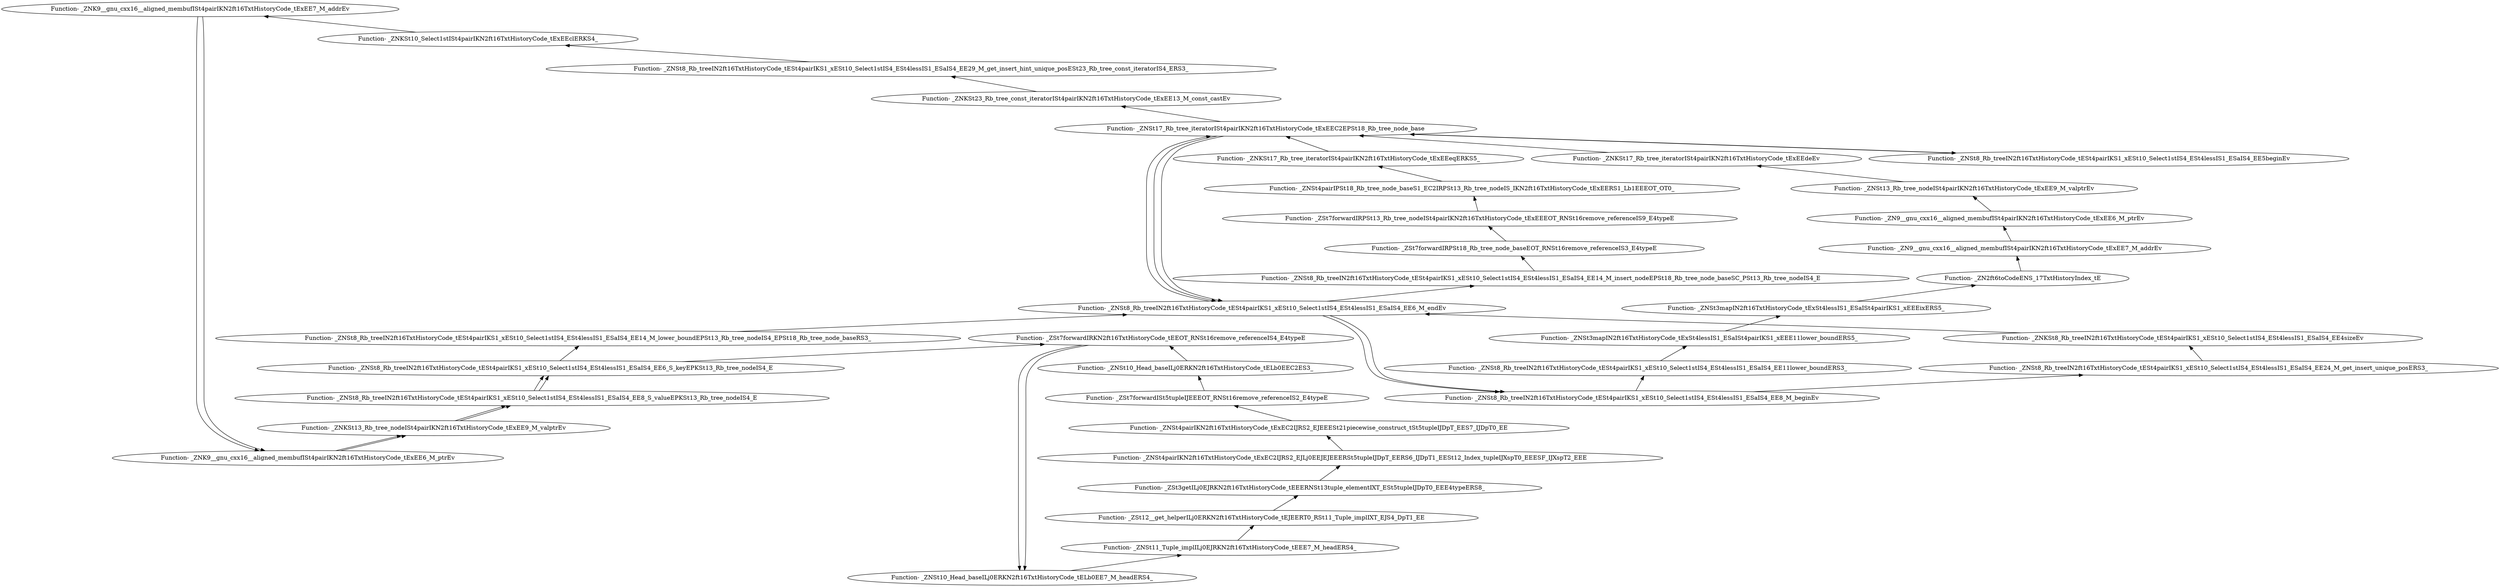 digraph {
	"Function- _ZNK9__gnu_cxx16__aligned_membufISt4pairIKN2ft16TxtHistoryCode_tExEE7_M_addrEv"
	"Function- _ZNK9__gnu_cxx16__aligned_membufISt4pairIKN2ft16TxtHistoryCode_tExEE6_M_ptrEv"
	"Function- _ZNK9__gnu_cxx16__aligned_membufISt4pairIKN2ft16TxtHistoryCode_tExEE6_M_ptrEv" -> "Function- _ZNK9__gnu_cxx16__aligned_membufISt4pairIKN2ft16TxtHistoryCode_tExEE7_M_addrEv" [dir=back]
	"Function- _ZNKSt13_Rb_tree_nodeISt4pairIKN2ft16TxtHistoryCode_tExEE9_M_valptrEv"
	"Function- _ZNKSt13_Rb_tree_nodeISt4pairIKN2ft16TxtHistoryCode_tExEE9_M_valptrEv" -> "Function- _ZNK9__gnu_cxx16__aligned_membufISt4pairIKN2ft16TxtHistoryCode_tExEE6_M_ptrEv" [dir=back]
	"Function- _ZNSt8_Rb_treeIN2ft16TxtHistoryCode_tESt4pairIKS1_xESt10_Select1stIS4_ESt4lessIS1_ESaIS4_EE8_S_valueEPKSt13_Rb_tree_nodeIS4_E"
	"Function- _ZNSt8_Rb_treeIN2ft16TxtHistoryCode_tESt4pairIKS1_xESt10_Select1stIS4_ESt4lessIS1_ESaIS4_EE8_S_valueEPKSt13_Rb_tree_nodeIS4_E" -> "Function- _ZNKSt13_Rb_tree_nodeISt4pairIKN2ft16TxtHistoryCode_tExEE9_M_valptrEv" [dir=back]
	"Function- _ZNSt8_Rb_treeIN2ft16TxtHistoryCode_tESt4pairIKS1_xESt10_Select1stIS4_ESt4lessIS1_ESaIS4_EE6_S_keyEPKSt13_Rb_tree_nodeIS4_E"
	"Function- _ZNSt8_Rb_treeIN2ft16TxtHistoryCode_tESt4pairIKS1_xESt10_Select1stIS4_ESt4lessIS1_ESaIS4_EE6_S_keyEPKSt13_Rb_tree_nodeIS4_E" -> "Function- _ZNSt8_Rb_treeIN2ft16TxtHistoryCode_tESt4pairIKS1_xESt10_Select1stIS4_ESt4lessIS1_ESaIS4_EE8_S_valueEPKSt13_Rb_tree_nodeIS4_E" [dir=back]
	"Function- _ZNSt8_Rb_treeIN2ft16TxtHistoryCode_tESt4pairIKS1_xESt10_Select1stIS4_ESt4lessIS1_ESaIS4_EE14_M_lower_boundEPSt13_Rb_tree_nodeIS4_EPSt18_Rb_tree_node_baseRS3_"
	"Function- _ZNSt8_Rb_treeIN2ft16TxtHistoryCode_tESt4pairIKS1_xESt10_Select1stIS4_ESt4lessIS1_ESaIS4_EE14_M_lower_boundEPSt13_Rb_tree_nodeIS4_EPSt18_Rb_tree_node_baseRS3_" -> "Function- _ZNSt8_Rb_treeIN2ft16TxtHistoryCode_tESt4pairIKS1_xESt10_Select1stIS4_ESt4lessIS1_ESaIS4_EE6_S_keyEPKSt13_Rb_tree_nodeIS4_E" [dir=back]
	"Function- _ZNSt8_Rb_treeIN2ft16TxtHistoryCode_tESt4pairIKS1_xESt10_Select1stIS4_ESt4lessIS1_ESaIS4_EE6_M_endEv"
	"Function- _ZNSt8_Rb_treeIN2ft16TxtHistoryCode_tESt4pairIKS1_xESt10_Select1stIS4_ESt4lessIS1_ESaIS4_EE6_M_endEv" -> "Function- _ZNSt8_Rb_treeIN2ft16TxtHistoryCode_tESt4pairIKS1_xESt10_Select1stIS4_ESt4lessIS1_ESaIS4_EE14_M_lower_boundEPSt13_Rb_tree_nodeIS4_EPSt18_Rb_tree_node_baseRS3_" [dir=back]
	"Function- _ZNSt8_Rb_treeIN2ft16TxtHistoryCode_tESt4pairIKS1_xESt10_Select1stIS4_ESt4lessIS1_ESaIS4_EE8_M_beginEv"
	"Function- _ZNSt8_Rb_treeIN2ft16TxtHistoryCode_tESt4pairIKS1_xESt10_Select1stIS4_ESt4lessIS1_ESaIS4_EE8_M_beginEv" -> "Function- _ZNSt8_Rb_treeIN2ft16TxtHistoryCode_tESt4pairIKS1_xESt10_Select1stIS4_ESt4lessIS1_ESaIS4_EE6_M_endEv" [dir=back]
	"Function- _ZNSt8_Rb_treeIN2ft16TxtHistoryCode_tESt4pairIKS1_xESt10_Select1stIS4_ESt4lessIS1_ESaIS4_EE11lower_boundERS3_"
	"Function- _ZNSt8_Rb_treeIN2ft16TxtHistoryCode_tESt4pairIKS1_xESt10_Select1stIS4_ESt4lessIS1_ESaIS4_EE11lower_boundERS3_" -> "Function- _ZNSt8_Rb_treeIN2ft16TxtHistoryCode_tESt4pairIKS1_xESt10_Select1stIS4_ESt4lessIS1_ESaIS4_EE8_M_beginEv" [dir=back]
	"Function- _ZNSt3mapIN2ft16TxtHistoryCode_tExSt4lessIS1_ESaISt4pairIKS1_xEEE11lower_boundERS5_"
	"Function- _ZNSt3mapIN2ft16TxtHistoryCode_tExSt4lessIS1_ESaISt4pairIKS1_xEEE11lower_boundERS5_" -> "Function- _ZNSt8_Rb_treeIN2ft16TxtHistoryCode_tESt4pairIKS1_xESt10_Select1stIS4_ESt4lessIS1_ESaIS4_EE11lower_boundERS3_" [dir=back]
	"Function- _ZNSt3mapIN2ft16TxtHistoryCode_tExSt4lessIS1_ESaISt4pairIKS1_xEEEixERS5_"
	"Function- _ZNSt3mapIN2ft16TxtHistoryCode_tExSt4lessIS1_ESaISt4pairIKS1_xEEEixERS5_" -> "Function- _ZNSt3mapIN2ft16TxtHistoryCode_tExSt4lessIS1_ESaISt4pairIKS1_xEEE11lower_boundERS5_" [dir=back]
	"Function- _ZN2ft6toCodeENS_17TxtHistoryIndex_tE"
	"Function- _ZN2ft6toCodeENS_17TxtHistoryIndex_tE" -> "Function- _ZNSt3mapIN2ft16TxtHistoryCode_tExSt4lessIS1_ESaISt4pairIKS1_xEEEixERS5_" [dir=back]
	"Function- _ZN9__gnu_cxx16__aligned_membufISt4pairIKN2ft16TxtHistoryCode_tExEE7_M_addrEv"
	"Function- _ZN9__gnu_cxx16__aligned_membufISt4pairIKN2ft16TxtHistoryCode_tExEE7_M_addrEv" -> "Function- _ZN2ft6toCodeENS_17TxtHistoryIndex_tE" [dir=back]
	"Function- _ZN9__gnu_cxx16__aligned_membufISt4pairIKN2ft16TxtHistoryCode_tExEE6_M_ptrEv"
	"Function- _ZN9__gnu_cxx16__aligned_membufISt4pairIKN2ft16TxtHistoryCode_tExEE6_M_ptrEv" -> "Function- _ZN9__gnu_cxx16__aligned_membufISt4pairIKN2ft16TxtHistoryCode_tExEE7_M_addrEv" [dir=back]
	"Function- _ZNSt13_Rb_tree_nodeISt4pairIKN2ft16TxtHistoryCode_tExEE9_M_valptrEv"
	"Function- _ZNSt13_Rb_tree_nodeISt4pairIKN2ft16TxtHistoryCode_tExEE9_M_valptrEv" -> "Function- _ZN9__gnu_cxx16__aligned_membufISt4pairIKN2ft16TxtHistoryCode_tExEE6_M_ptrEv" [dir=back]
	"Function- _ZNKSt17_Rb_tree_iteratorISt4pairIKN2ft16TxtHistoryCode_tExEEdeEv"
	"Function- _ZNKSt17_Rb_tree_iteratorISt4pairIKN2ft16TxtHistoryCode_tExEEdeEv" -> "Function- _ZNSt13_Rb_tree_nodeISt4pairIKN2ft16TxtHistoryCode_tExEE9_M_valptrEv" [dir=back]
	"Function- _ZNSt17_Rb_tree_iteratorISt4pairIKN2ft16TxtHistoryCode_tExEEC2EPSt18_Rb_tree_node_base"
	"Function- _ZNSt17_Rb_tree_iteratorISt4pairIKN2ft16TxtHistoryCode_tExEEC2EPSt18_Rb_tree_node_base" -> "Function- _ZNKSt17_Rb_tree_iteratorISt4pairIKN2ft16TxtHistoryCode_tExEEdeEv" [dir=back]
	"Function- _ZNSt8_Rb_treeIN2ft16TxtHistoryCode_tESt4pairIKS1_xESt10_Select1stIS4_ESt4lessIS1_ESaIS4_EE6_M_endEv"
	"Function- _ZNSt8_Rb_treeIN2ft16TxtHistoryCode_tESt4pairIKS1_xESt10_Select1stIS4_ESt4lessIS1_ESaIS4_EE6_M_endEv" -> "Function- _ZNSt17_Rb_tree_iteratorISt4pairIKN2ft16TxtHistoryCode_tExEEC2EPSt18_Rb_tree_node_base" [dir=back]
	"Function- _ZNSt8_Rb_treeIN2ft16TxtHistoryCode_tESt4pairIKS1_xESt10_Select1stIS4_ESt4lessIS1_ESaIS4_EE14_M_insert_nodeEPSt18_Rb_tree_node_baseSC_PSt13_Rb_tree_nodeIS4_E"
	"Function- _ZNSt8_Rb_treeIN2ft16TxtHistoryCode_tESt4pairIKS1_xESt10_Select1stIS4_ESt4lessIS1_ESaIS4_EE14_M_insert_nodeEPSt18_Rb_tree_node_baseSC_PSt13_Rb_tree_nodeIS4_E" -> "Function- _ZNSt8_Rb_treeIN2ft16TxtHistoryCode_tESt4pairIKS1_xESt10_Select1stIS4_ESt4lessIS1_ESaIS4_EE6_M_endEv" [dir=back]
	"Function- _ZSt7forwardIRPSt18_Rb_tree_node_baseEOT_RNSt16remove_referenceIS3_E4typeE"
	"Function- _ZSt7forwardIRPSt18_Rb_tree_node_baseEOT_RNSt16remove_referenceIS3_E4typeE" -> "Function- _ZNSt8_Rb_treeIN2ft16TxtHistoryCode_tESt4pairIKS1_xESt10_Select1stIS4_ESt4lessIS1_ESaIS4_EE14_M_insert_nodeEPSt18_Rb_tree_node_baseSC_PSt13_Rb_tree_nodeIS4_E" [dir=back]
	"Function- _ZSt7forwardIRPSt13_Rb_tree_nodeISt4pairIKN2ft16TxtHistoryCode_tExEEEOT_RNSt16remove_referenceIS9_E4typeE"
	"Function- _ZSt7forwardIRPSt13_Rb_tree_nodeISt4pairIKN2ft16TxtHistoryCode_tExEEEOT_RNSt16remove_referenceIS9_E4typeE" -> "Function- _ZSt7forwardIRPSt18_Rb_tree_node_baseEOT_RNSt16remove_referenceIS3_E4typeE" [dir=back]
	"Function- _ZNSt4pairIPSt18_Rb_tree_node_baseS1_EC2IRPSt13_Rb_tree_nodeIS_IKN2ft16TxtHistoryCode_tExEERS1_Lb1EEEOT_OT0_"
	"Function- _ZNSt4pairIPSt18_Rb_tree_node_baseS1_EC2IRPSt13_Rb_tree_nodeIS_IKN2ft16TxtHistoryCode_tExEERS1_Lb1EEEOT_OT0_" -> "Function- _ZSt7forwardIRPSt13_Rb_tree_nodeISt4pairIKN2ft16TxtHistoryCode_tExEEEOT_RNSt16remove_referenceIS9_E4typeE" [dir=back]
	"Function- _ZNKSt17_Rb_tree_iteratorISt4pairIKN2ft16TxtHistoryCode_tExEEeqERKS5_"
	"Function- _ZNKSt17_Rb_tree_iteratorISt4pairIKN2ft16TxtHistoryCode_tExEEeqERKS5_" -> "Function- _ZNSt4pairIPSt18_Rb_tree_node_baseS1_EC2IRPSt13_Rb_tree_nodeIS_IKN2ft16TxtHistoryCode_tExEERS1_Lb1EEEOT_OT0_" [dir=back]
	"Function- _ZNSt17_Rb_tree_iteratorISt4pairIKN2ft16TxtHistoryCode_tExEEC2EPSt18_Rb_tree_node_base"
	"Function- _ZNSt17_Rb_tree_iteratorISt4pairIKN2ft16TxtHistoryCode_tExEEC2EPSt18_Rb_tree_node_base" -> "Function- _ZNKSt17_Rb_tree_iteratorISt4pairIKN2ft16TxtHistoryCode_tExEEeqERKS5_" [dir=back]
	"Function- _ZNSt8_Rb_treeIN2ft16TxtHistoryCode_tESt4pairIKS1_xESt10_Select1stIS4_ESt4lessIS1_ESaIS4_EE5beginEv"
	"Function- _ZNSt8_Rb_treeIN2ft16TxtHistoryCode_tESt4pairIKS1_xESt10_Select1stIS4_ESt4lessIS1_ESaIS4_EE5beginEv" -> "Function- _ZNSt17_Rb_tree_iteratorISt4pairIKN2ft16TxtHistoryCode_tExEEC2EPSt18_Rb_tree_node_base" [dir=back]
	"Function- _ZNSt17_Rb_tree_iteratorISt4pairIKN2ft16TxtHistoryCode_tExEEC2EPSt18_Rb_tree_node_base"
	"Function- _ZNSt17_Rb_tree_iteratorISt4pairIKN2ft16TxtHistoryCode_tExEEC2EPSt18_Rb_tree_node_base" -> "Function- _ZNSt8_Rb_treeIN2ft16TxtHistoryCode_tESt4pairIKS1_xESt10_Select1stIS4_ESt4lessIS1_ESaIS4_EE5beginEv" [dir=back]
	"Function- _ZNSt8_Rb_treeIN2ft16TxtHistoryCode_tESt4pairIKS1_xESt10_Select1stIS4_ESt4lessIS1_ESaIS4_EE6_M_endEv"
	"Function- _ZNSt8_Rb_treeIN2ft16TxtHistoryCode_tESt4pairIKS1_xESt10_Select1stIS4_ESt4lessIS1_ESaIS4_EE6_M_endEv" -> "Function- _ZNSt17_Rb_tree_iteratorISt4pairIKN2ft16TxtHistoryCode_tExEEC2EPSt18_Rb_tree_node_base" [dir=back]
	"Function- _ZNSt8_Rb_treeIN2ft16TxtHistoryCode_tESt4pairIKS1_xESt10_Select1stIS4_ESt4lessIS1_ESaIS4_EE8_M_beginEv"
	"Function- _ZNSt8_Rb_treeIN2ft16TxtHistoryCode_tESt4pairIKS1_xESt10_Select1stIS4_ESt4lessIS1_ESaIS4_EE8_M_beginEv" -> "Function- _ZNSt8_Rb_treeIN2ft16TxtHistoryCode_tESt4pairIKS1_xESt10_Select1stIS4_ESt4lessIS1_ESaIS4_EE6_M_endEv" [dir=back]
	"Function- _ZNSt8_Rb_treeIN2ft16TxtHistoryCode_tESt4pairIKS1_xESt10_Select1stIS4_ESt4lessIS1_ESaIS4_EE24_M_get_insert_unique_posERS3_"
	"Function- _ZNSt8_Rb_treeIN2ft16TxtHistoryCode_tESt4pairIKS1_xESt10_Select1stIS4_ESt4lessIS1_ESaIS4_EE24_M_get_insert_unique_posERS3_" -> "Function- _ZNSt8_Rb_treeIN2ft16TxtHistoryCode_tESt4pairIKS1_xESt10_Select1stIS4_ESt4lessIS1_ESaIS4_EE8_M_beginEv" [dir=back]
	"Function- _ZNKSt8_Rb_treeIN2ft16TxtHistoryCode_tESt4pairIKS1_xESt10_Select1stIS4_ESt4lessIS1_ESaIS4_EE4sizeEv"
	"Function- _ZNKSt8_Rb_treeIN2ft16TxtHistoryCode_tESt4pairIKS1_xESt10_Select1stIS4_ESt4lessIS1_ESaIS4_EE4sizeEv" -> "Function- _ZNSt8_Rb_treeIN2ft16TxtHistoryCode_tESt4pairIKS1_xESt10_Select1stIS4_ESt4lessIS1_ESaIS4_EE24_M_get_insert_unique_posERS3_" [dir=back]
	"Function- _ZNSt8_Rb_treeIN2ft16TxtHistoryCode_tESt4pairIKS1_xESt10_Select1stIS4_ESt4lessIS1_ESaIS4_EE6_M_endEv"
	"Function- _ZNSt8_Rb_treeIN2ft16TxtHistoryCode_tESt4pairIKS1_xESt10_Select1stIS4_ESt4lessIS1_ESaIS4_EE6_M_endEv" -> "Function- _ZNKSt8_Rb_treeIN2ft16TxtHistoryCode_tESt4pairIKS1_xESt10_Select1stIS4_ESt4lessIS1_ESaIS4_EE4sizeEv" [dir=back]
	"Function- _ZNSt17_Rb_tree_iteratorISt4pairIKN2ft16TxtHistoryCode_tExEEC2EPSt18_Rb_tree_node_base"
	"Function- _ZNSt17_Rb_tree_iteratorISt4pairIKN2ft16TxtHistoryCode_tExEEC2EPSt18_Rb_tree_node_base" -> "Function- _ZNSt8_Rb_treeIN2ft16TxtHistoryCode_tESt4pairIKS1_xESt10_Select1stIS4_ESt4lessIS1_ESaIS4_EE6_M_endEv" [dir=back]
	"Function- _ZNKSt23_Rb_tree_const_iteratorISt4pairIKN2ft16TxtHistoryCode_tExEE13_M_const_castEv"
	"Function- _ZNKSt23_Rb_tree_const_iteratorISt4pairIKN2ft16TxtHistoryCode_tExEE13_M_const_castEv" -> "Function- _ZNSt17_Rb_tree_iteratorISt4pairIKN2ft16TxtHistoryCode_tExEEC2EPSt18_Rb_tree_node_base" [dir=back]
	"Function- _ZNSt8_Rb_treeIN2ft16TxtHistoryCode_tESt4pairIKS1_xESt10_Select1stIS4_ESt4lessIS1_ESaIS4_EE29_M_get_insert_hint_unique_posESt23_Rb_tree_const_iteratorIS4_ERS3_"
	"Function- _ZNSt8_Rb_treeIN2ft16TxtHistoryCode_tESt4pairIKS1_xESt10_Select1stIS4_ESt4lessIS1_ESaIS4_EE29_M_get_insert_hint_unique_posESt23_Rb_tree_const_iteratorIS4_ERS3_" -> "Function- _ZNKSt23_Rb_tree_const_iteratorISt4pairIKN2ft16TxtHistoryCode_tExEE13_M_const_castEv" [dir=back]
	"Function- _ZNKSt10_Select1stISt4pairIKN2ft16TxtHistoryCode_tExEEclERKS4_"
	"Function- _ZNKSt10_Select1stISt4pairIKN2ft16TxtHistoryCode_tExEEclERKS4_" -> "Function- _ZNSt8_Rb_treeIN2ft16TxtHistoryCode_tESt4pairIKS1_xESt10_Select1stIS4_ESt4lessIS1_ESaIS4_EE29_M_get_insert_hint_unique_posESt23_Rb_tree_const_iteratorIS4_ERS3_" [dir=back]
	"Function- _ZNK9__gnu_cxx16__aligned_membufISt4pairIKN2ft16TxtHistoryCode_tExEE7_M_addrEv"
	"Function- _ZNK9__gnu_cxx16__aligned_membufISt4pairIKN2ft16TxtHistoryCode_tExEE7_M_addrEv" -> "Function- _ZNKSt10_Select1stISt4pairIKN2ft16TxtHistoryCode_tExEEclERKS4_" [dir=back]
	"Function- _ZNK9__gnu_cxx16__aligned_membufISt4pairIKN2ft16TxtHistoryCode_tExEE6_M_ptrEv"
	"Function- _ZNK9__gnu_cxx16__aligned_membufISt4pairIKN2ft16TxtHistoryCode_tExEE6_M_ptrEv" -> "Function- _ZNK9__gnu_cxx16__aligned_membufISt4pairIKN2ft16TxtHistoryCode_tExEE7_M_addrEv" [dir=back]
	"Function- _ZNKSt13_Rb_tree_nodeISt4pairIKN2ft16TxtHistoryCode_tExEE9_M_valptrEv"
	"Function- _ZNKSt13_Rb_tree_nodeISt4pairIKN2ft16TxtHistoryCode_tExEE9_M_valptrEv" -> "Function- _ZNK9__gnu_cxx16__aligned_membufISt4pairIKN2ft16TxtHistoryCode_tExEE6_M_ptrEv" [dir=back]
	"Function- _ZNSt8_Rb_treeIN2ft16TxtHistoryCode_tESt4pairIKS1_xESt10_Select1stIS4_ESt4lessIS1_ESaIS4_EE8_S_valueEPKSt13_Rb_tree_nodeIS4_E"
	"Function- _ZNSt8_Rb_treeIN2ft16TxtHistoryCode_tESt4pairIKS1_xESt10_Select1stIS4_ESt4lessIS1_ESaIS4_EE8_S_valueEPKSt13_Rb_tree_nodeIS4_E" -> "Function- _ZNKSt13_Rb_tree_nodeISt4pairIKN2ft16TxtHistoryCode_tExEE9_M_valptrEv" [dir=back]
	"Function- _ZNSt8_Rb_treeIN2ft16TxtHistoryCode_tESt4pairIKS1_xESt10_Select1stIS4_ESt4lessIS1_ESaIS4_EE6_S_keyEPKSt13_Rb_tree_nodeIS4_E"
	"Function- _ZNSt8_Rb_treeIN2ft16TxtHistoryCode_tESt4pairIKS1_xESt10_Select1stIS4_ESt4lessIS1_ESaIS4_EE6_S_keyEPKSt13_Rb_tree_nodeIS4_E" -> "Function- _ZNSt8_Rb_treeIN2ft16TxtHistoryCode_tESt4pairIKS1_xESt10_Select1stIS4_ESt4lessIS1_ESaIS4_EE8_S_valueEPKSt13_Rb_tree_nodeIS4_E" [dir=back]
	"Function- _ZSt7forwardIRKN2ft16TxtHistoryCode_tEEOT_RNSt16remove_referenceIS4_E4typeE"
	"Function- _ZSt7forwardIRKN2ft16TxtHistoryCode_tEEOT_RNSt16remove_referenceIS4_E4typeE" -> "Function- _ZNSt8_Rb_treeIN2ft16TxtHistoryCode_tESt4pairIKS1_xESt10_Select1stIS4_ESt4lessIS1_ESaIS4_EE6_S_keyEPKSt13_Rb_tree_nodeIS4_E" [dir=back]
	"Function- _ZNSt10_Head_baseILj0ERKN2ft16TxtHistoryCode_tELb0EE7_M_headERS4_"
	"Function- _ZNSt10_Head_baseILj0ERKN2ft16TxtHistoryCode_tELb0EE7_M_headERS4_" -> "Function- _ZSt7forwardIRKN2ft16TxtHistoryCode_tEEOT_RNSt16remove_referenceIS4_E4typeE" [dir=back]
	"Function- _ZNSt11_Tuple_implILj0EJRKN2ft16TxtHistoryCode_tEEE7_M_headERS4_"
	"Function- _ZNSt11_Tuple_implILj0EJRKN2ft16TxtHistoryCode_tEEE7_M_headERS4_" -> "Function- _ZNSt10_Head_baseILj0ERKN2ft16TxtHistoryCode_tELb0EE7_M_headERS4_" [dir=back]
	"Function- _ZSt12__get_helperILj0ERKN2ft16TxtHistoryCode_tEJEERT0_RSt11_Tuple_implIXT_EJS4_DpT1_EE"
	"Function- _ZSt12__get_helperILj0ERKN2ft16TxtHistoryCode_tEJEERT0_RSt11_Tuple_implIXT_EJS4_DpT1_EE" -> "Function- _ZNSt11_Tuple_implILj0EJRKN2ft16TxtHistoryCode_tEEE7_M_headERS4_" [dir=back]
	"Function- _ZSt3getILj0EJRKN2ft16TxtHistoryCode_tEEERNSt13tuple_elementIXT_ESt5tupleIJDpT0_EEE4typeERS8_"
	"Function- _ZSt3getILj0EJRKN2ft16TxtHistoryCode_tEEERNSt13tuple_elementIXT_ESt5tupleIJDpT0_EEE4typeERS8_" -> "Function- _ZSt12__get_helperILj0ERKN2ft16TxtHistoryCode_tEJEERT0_RSt11_Tuple_implIXT_EJS4_DpT1_EE" [dir=back]
	"Function- _ZNSt4pairIKN2ft16TxtHistoryCode_tExEC2IJRS2_EJLj0EEJEJEEERSt5tupleIJDpT_EERS6_IJDpT1_EESt12_Index_tupleIJXspT0_EEESF_IJXspT2_EEE"
	"Function- _ZNSt4pairIKN2ft16TxtHistoryCode_tExEC2IJRS2_EJLj0EEJEJEEERSt5tupleIJDpT_EERS6_IJDpT1_EESt12_Index_tupleIJXspT0_EEESF_IJXspT2_EEE" -> "Function- _ZSt3getILj0EJRKN2ft16TxtHistoryCode_tEEERNSt13tuple_elementIXT_ESt5tupleIJDpT0_EEE4typeERS8_" [dir=back]
	"Function- _ZNSt4pairIKN2ft16TxtHistoryCode_tExEC2IJRS2_EJEEESt21piecewise_construct_tSt5tupleIJDpT_EES7_IJDpT0_EE"
	"Function- _ZNSt4pairIKN2ft16TxtHistoryCode_tExEC2IJRS2_EJEEESt21piecewise_construct_tSt5tupleIJDpT_EES7_IJDpT0_EE" -> "Function- _ZNSt4pairIKN2ft16TxtHistoryCode_tExEC2IJRS2_EJLj0EEJEJEEERSt5tupleIJDpT_EERS6_IJDpT1_EESt12_Index_tupleIJXspT0_EEESF_IJXspT2_EEE" [dir=back]
	"Function- _ZSt7forwardISt5tupleIJEEEOT_RNSt16remove_referenceIS2_E4typeE"
	"Function- _ZSt7forwardISt5tupleIJEEEOT_RNSt16remove_referenceIS2_E4typeE" -> "Function- _ZNSt4pairIKN2ft16TxtHistoryCode_tExEC2IJRS2_EJEEESt21piecewise_construct_tSt5tupleIJDpT_EES7_IJDpT0_EE" [dir=back]
	"Function- _ZNSt10_Head_baseILj0ERKN2ft16TxtHistoryCode_tELb0EEC2ES3_"
	"Function- _ZNSt10_Head_baseILj0ERKN2ft16TxtHistoryCode_tELb0EEC2ES3_" -> "Function- _ZSt7forwardISt5tupleIJEEEOT_RNSt16remove_referenceIS2_E4typeE" [dir=back]
	"Function- _ZSt7forwardIRKN2ft16TxtHistoryCode_tEEOT_RNSt16remove_referenceIS4_E4typeE"
	"Function- _ZSt7forwardIRKN2ft16TxtHistoryCode_tEEOT_RNSt16remove_referenceIS4_E4typeE" -> "Function- _ZNSt10_Head_baseILj0ERKN2ft16TxtHistoryCode_tELb0EEC2ES3_" [dir=back]
	"Function- _ZNSt10_Head_baseILj0ERKN2ft16TxtHistoryCode_tELb0EE7_M_headERS4_"
	"Function- _ZNSt10_Head_baseILj0ERKN2ft16TxtHistoryCode_tELb0EE7_M_headERS4_" -> "Function- _ZSt7forwardIRKN2ft16TxtHistoryCode_tEEOT_RNSt16remove_referenceIS4_E4typeE" [dir=back]
}
